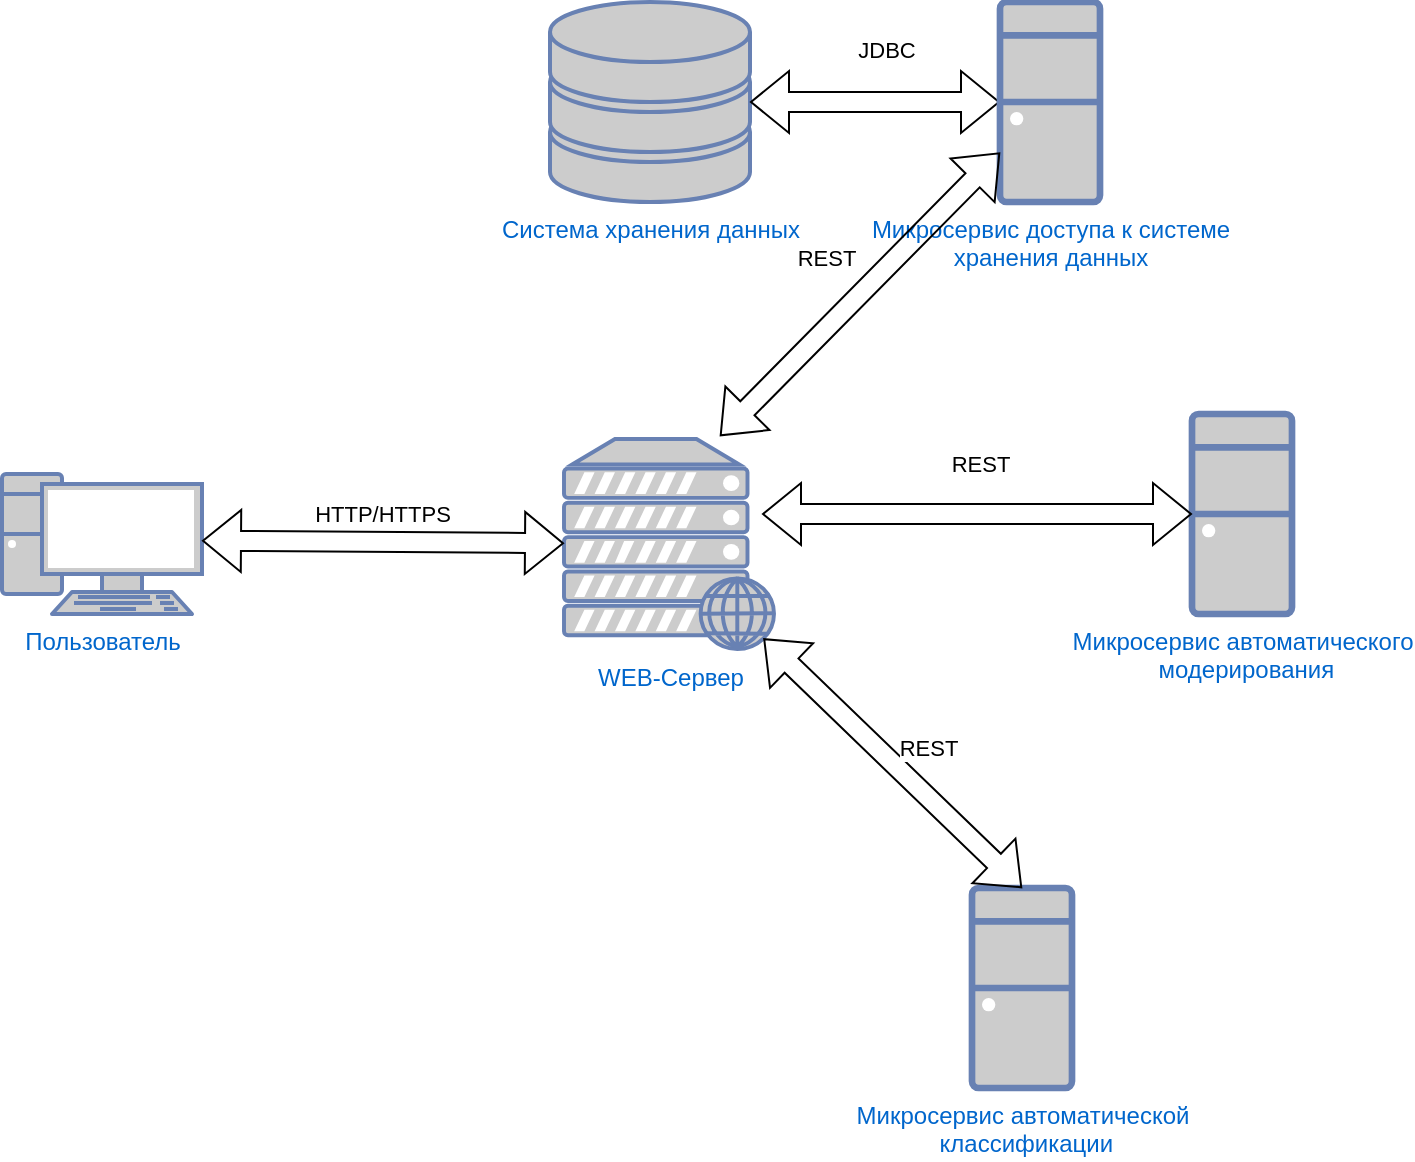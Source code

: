 <mxfile version="18.1.2" type="github">
  <diagram id="P4gQDNJ1n4mMOo5mYW3R" name="Page-1">
    <mxGraphModel dx="1422" dy="1186" grid="0" gridSize="10" guides="1" tooltips="1" connect="1" arrows="1" fold="1" page="0" pageScale="1" pageWidth="827" pageHeight="1169" math="0" shadow="0">
      <root>
        <mxCell id="0" />
        <mxCell id="1" parent="0" />
        <mxCell id="6u-T-0kND51K_XEgAGkw-2" value="Пользователь" style="fontColor=#0066CC;verticalAlign=top;verticalLabelPosition=bottom;labelPosition=center;align=center;html=1;outlineConnect=0;fillColor=#CCCCCC;strokeColor=#6881B3;gradientColor=none;gradientDirection=north;strokeWidth=2;shape=mxgraph.networks.pc;" parent="1" vertex="1">
          <mxGeometry x="80" y="200" width="100" height="70" as="geometry" />
        </mxCell>
        <mxCell id="6u-T-0kND51K_XEgAGkw-4" value="Система хранения данных" style="fontColor=#0066CC;verticalAlign=top;verticalLabelPosition=bottom;labelPosition=center;align=center;html=1;outlineConnect=0;fillColor=#CCCCCC;strokeColor=#6881B3;gradientColor=none;gradientDirection=north;strokeWidth=2;shape=mxgraph.networks.storage;" parent="1" vertex="1">
          <mxGeometry x="354" y="-36" width="100" height="100" as="geometry" />
        </mxCell>
        <mxCell id="6u-T-0kND51K_XEgAGkw-5" value="WEB-Сервер" style="fontColor=#0066CC;verticalAlign=top;verticalLabelPosition=bottom;labelPosition=center;align=center;html=1;outlineConnect=0;fillColor=#CCCCCC;strokeColor=#6881B3;gradientColor=none;gradientDirection=north;strokeWidth=2;shape=mxgraph.networks.web_server;" parent="1" vertex="1">
          <mxGeometry x="361" y="182.5" width="105" height="105" as="geometry" />
        </mxCell>
        <mxCell id="6u-T-0kND51K_XEgAGkw-6" value="Микросервис автоматического&lt;br&gt;&amp;nbsp;модерирования" style="fontColor=#0066CC;verticalAlign=top;verticalLabelPosition=bottom;labelPosition=center;align=center;html=1;outlineConnect=0;fillColor=#CCCCCC;strokeColor=#6881B3;gradientColor=none;gradientDirection=north;strokeWidth=2;shape=mxgraph.networks.desktop_pc;" parent="1" vertex="1">
          <mxGeometry x="675" y="170" width="50" height="100" as="geometry" />
        </mxCell>
        <mxCell id="6u-T-0kND51K_XEgAGkw-7" value="Микросервис&amp;nbsp;автоматической&lt;br&gt;&amp;nbsp;классификации" style="fontColor=#0066CC;verticalAlign=top;verticalLabelPosition=bottom;labelPosition=center;align=center;html=1;outlineConnect=0;fillColor=#CCCCCC;strokeColor=#6881B3;gradientColor=none;gradientDirection=north;strokeWidth=2;shape=mxgraph.networks.desktop_pc;" parent="1" vertex="1">
          <mxGeometry x="565" y="407" width="50" height="100" as="geometry" />
        </mxCell>
        <mxCell id="LIbhC1t-Y86jQBjOlmYR-1" value="REST" style="shape=flexArrow;endArrow=classic;startArrow=classic;html=1;rounded=0;" edge="1" parent="1" target="6u-T-0kND51K_XEgAGkw-6">
          <mxGeometry x="0.007" y="25" width="100" height="100" relative="1" as="geometry">
            <mxPoint x="460" y="220" as="sourcePoint" />
            <mxPoint x="460" y="300" as="targetPoint" />
            <mxPoint as="offset" />
          </mxGeometry>
        </mxCell>
        <mxCell id="LIbhC1t-Y86jQBjOlmYR-2" value="REST" style="shape=flexArrow;endArrow=classic;startArrow=classic;html=1;rounded=0;entryX=0.5;entryY=0;entryDx=0;entryDy=0;entryPerimeter=0;exitX=0.95;exitY=0.95;exitDx=0;exitDy=0;exitPerimeter=0;" edge="1" parent="1" source="6u-T-0kND51K_XEgAGkw-5" target="6u-T-0kND51K_XEgAGkw-7">
          <mxGeometry x="0.087" y="18" width="100" height="100" relative="1" as="geometry">
            <mxPoint x="464" y="250.746" as="sourcePoint" />
            <mxPoint x="658" y="165.0" as="targetPoint" />
            <mxPoint as="offset" />
          </mxGeometry>
        </mxCell>
        <mxCell id="LIbhC1t-Y86jQBjOlmYR-3" value="JDBC" style="shape=flexArrow;endArrow=classic;startArrow=classic;html=1;rounded=0;exitX=0;exitY=0.5;exitDx=0;exitDy=0;exitPerimeter=0;" edge="1" parent="1" source="LIbhC1t-Y86jQBjOlmYR-7" target="6u-T-0kND51K_XEgAGkw-4">
          <mxGeometry x="-0.079" y="-26" width="100" height="100" relative="1" as="geometry">
            <mxPoint x="470" y="230" as="sourcePoint" />
            <mxPoint x="670" y="136.667" as="targetPoint" />
            <mxPoint as="offset" />
          </mxGeometry>
        </mxCell>
        <mxCell id="LIbhC1t-Y86jQBjOlmYR-4" value="" style="shape=flexArrow;endArrow=classic;startArrow=classic;html=1;rounded=0;" edge="1" parent="1" target="6u-T-0kND51K_XEgAGkw-5">
          <mxGeometry width="100" height="100" relative="1" as="geometry">
            <mxPoint x="180" y="233.33" as="sourcePoint" />
            <mxPoint x="380" y="139.997" as="targetPoint" />
          </mxGeometry>
        </mxCell>
        <mxCell id="LIbhC1t-Y86jQBjOlmYR-5" value="HTTP/HTTPS" style="edgeLabel;html=1;align=center;verticalAlign=middle;resizable=0;points=[];" vertex="1" connectable="0" parent="LIbhC1t-Y86jQBjOlmYR-4">
          <mxGeometry x="-0.282" y="-1" relative="1" as="geometry">
            <mxPoint x="25" y="-15" as="offset" />
          </mxGeometry>
        </mxCell>
        <mxCell id="LIbhC1t-Y86jQBjOlmYR-7" value="Микросервис доступа к системе&lt;br&gt;хранения данных" style="fontColor=#0066CC;verticalAlign=top;verticalLabelPosition=bottom;labelPosition=center;align=center;html=1;outlineConnect=0;fillColor=#CCCCCC;strokeColor=#6881B3;gradientColor=none;gradientDirection=north;strokeWidth=2;shape=mxgraph.networks.desktop_pc;" vertex="1" parent="1">
          <mxGeometry x="579" y="-36" width="50" height="100" as="geometry" />
        </mxCell>
        <mxCell id="LIbhC1t-Y86jQBjOlmYR-8" value="REST" style="shape=flexArrow;endArrow=classic;startArrow=classic;html=1;rounded=0;" edge="1" parent="1" target="LIbhC1t-Y86jQBjOlmYR-7">
          <mxGeometry x="0.007" y="25" width="100" height="100" relative="1" as="geometry">
            <mxPoint x="439" y="181" as="sourcePoint" />
            <mxPoint x="605" y="89.167" as="targetPoint" />
            <mxPoint as="offset" />
          </mxGeometry>
        </mxCell>
      </root>
    </mxGraphModel>
  </diagram>
</mxfile>
